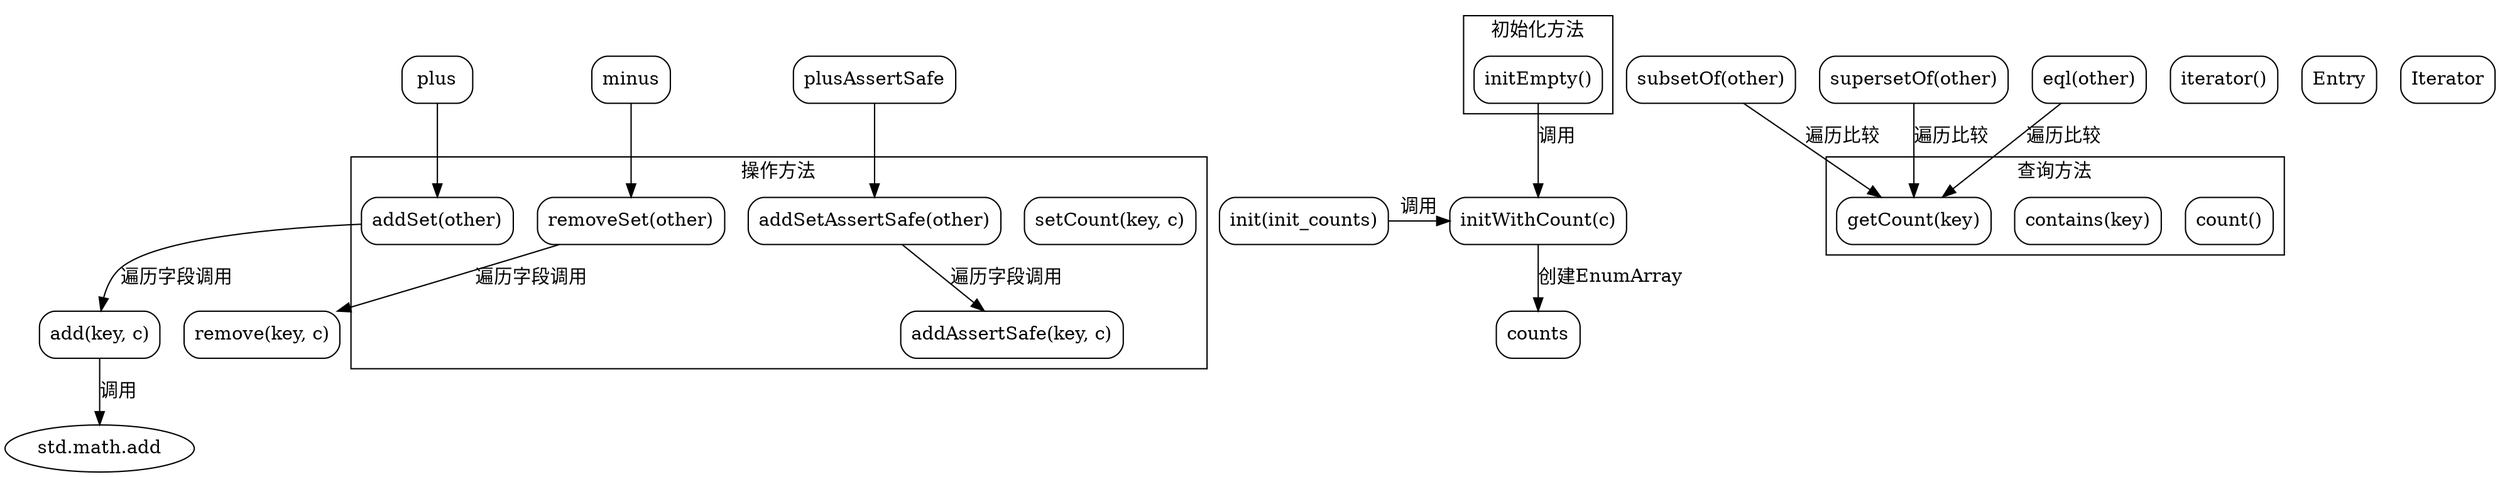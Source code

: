 
digraph BoundedEnumMultiset {
    rankdir="TB";
    node [shape=rectangle, style="rounded"];

    // 初始化相关方法
    subgraph cluster_init {
        label="初始化方法";
        init [label="init(init_counts)"];
        initEmpty [label="initEmpty()"];
        initWithCount [label="initWithCount(c)"];
        init -> initWithCount [label="调用"];
        initEmpty -> initWithCount [label="调用"];
    }

    // 核心操作方法
    subgraph cluster_operations {
        label="操作方法";
        addAssertSafe [label="addAssertSafe(key, c)"];
        add [label="add(key, c)"];
        remove [label="remove(key, c)"];
        setCount [label="setCount(key, c)"];
        addSetAssertSafe [label="addSetAssertSafe(other)"];
        addSet [label="addSet(other)"];
        removeSet [label="removeSet(other)"];
    }

    // 查询方法
    subgraph cluster_query {
        label="查询方法";
        count [label="count()"];
        contains [label="contains(key)"];
        getCount [label="getCount(key)"];
        eql [label="eql(other)"];
        subsetOf [label="subsetOf(other)"];
        supersetOf [label="supersetOf(other)"];
    }

    // 迭代器与辅助
    iterator [label="iterator()"];
    Entry [label="Entry"];
    Iterator [label="Iterator"];

    // 核心流程连接
    init -> addAssertSafe [style=invis]; // 仅用于布局
    initWithCount -> counts [label="创建EnumArray"];

    // 方法间调用关系
    addSetAssertSafe -> addAssertSafe [label="遍历字段调用"];
    addSet -> add [label="遍历字段调用"];
    removeSet -> remove [label="遍历字段调用"];
    eql -> getCount [label="遍历比较"];
    subsetOf -> getCount [label="遍历比较"];
    supersetOf -> getCount [label="遍历比较"];
    plusAssertSafe -> addSetAssertSafe;
    plus -> addSet;
    minus -> removeSet;

    // 错误处理分支
    add -> std_math_add [label="调用", shape=diamond];
    std_math_add [label="std.math.add", shape=ellipse];

    // 跨子图连接
    {rank=same; init; initWithCount;}
    {rank=same; add; remove;}
    {rank=same; eql; subsetOf; supersetOf;}
}
